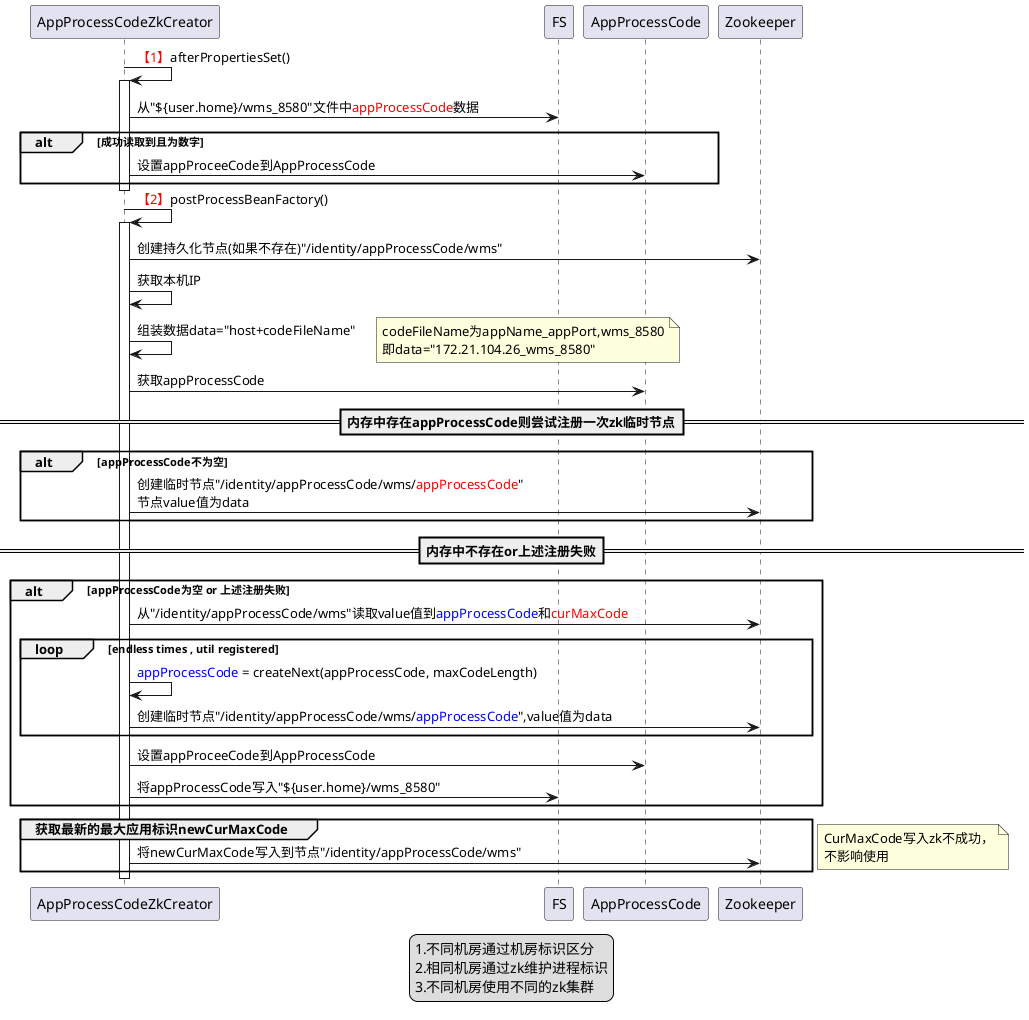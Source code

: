 @startuml
AppProcessCodeZkCreator -> AppProcessCodeZkCreator:<font color=red>【1】</font>afterPropertiesSet()
activate AppProcessCodeZkCreator
AppProcessCodeZkCreator-> FS:从"${user.home}/wms_8580"文件中<font color=red>appProcessCode</font>数据
alt 成功读取到且为数字
    AppProcessCodeZkCreator->AppProcessCode:设置appProceeCode到AppProcessCode
end
deactivate AppProcessCodeZkCreator



AppProcessCodeZkCreator -> AppProcessCodeZkCreator: <font color=red>【2】</font>postProcessBeanFactory()
activate AppProcessCodeZkCreator
AppProcessCodeZkCreator -> Zookeeper: 创建持久化节点(如果不存在)"/identity/appProcessCode/wms"

AppProcessCodeZkCreator -> AppProcessCodeZkCreator:获取本机IP
AppProcessCodeZkCreator -> AppProcessCodeZkCreator:组装数据data="host+codeFileName"
note right
codeFileName为appName_appPort,wms_8580
即data="172.21.104.26_wms_8580"
end note
AppProcessCodeZkCreator ->AppProcessCode:获取appProcessCode
==内存中存在appProcessCode则尝试注册一次zk临时节点==
alt appProcessCode不为空
AppProcessCodeZkCreator -> Zookeeper: 创建临时节点"/identity/appProcessCode/wms/<font color=red>appProcessCode</font>"\n节点value值为data
end

==内存中不存在or上述注册失败==
alt appProcessCode为空 or 上述注册失败
    AppProcessCodeZkCreator -> Zookeeper:从"/identity/appProcessCode/wms"读取value值到<font color=blue>appProcessCode</font>和<font color=red>curMaxCode
    loop endless times , util registered
        AppProcessCodeZkCreator -> AppProcessCodeZkCreator:<font color=blue>appProcessCode</font> = createNext(appProcessCode, maxCodeLength)
        AppProcessCodeZkCreator -> Zookeeper:创建临时节点"/identity/appProcessCode/wms/<font color=blue>appProcessCode</font>",value值为data
    end
    AppProcessCodeZkCreator->AppProcessCode:设置appProceeCode到AppProcessCode
    AppProcessCodeZkCreator->FS:将appProcessCode写入"${user.home}/wms_8580"
end

group 获取最新的最大应用标识newCurMaxCode
    AppProcessCodeZkCreator -> Zookeeper:将newCurMaxCode写入到节点"/identity/appProcessCode/wms"
end
note left
CurMaxCode写入zk不成功，
不影响使用
end note
deactivate AppProcessCodeZkCreator


legend center
1.不同机房通过机房标识区分
2.相同机房通过zk维护进程标识
3.不同机房使用不同的zk集群
end legend
@enduml